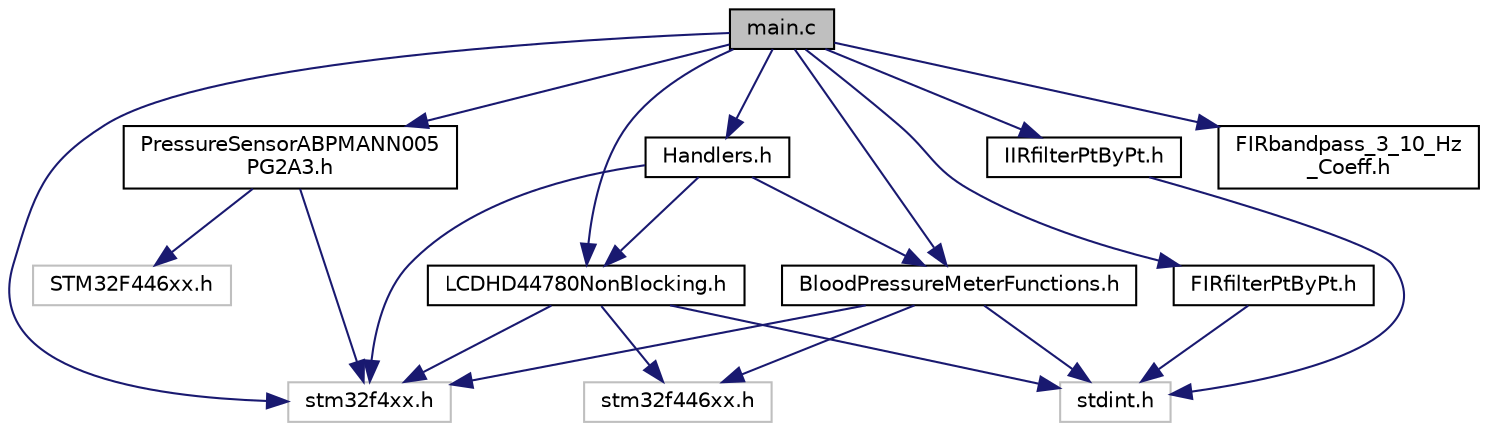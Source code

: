 digraph "main.c"
{
 // LATEX_PDF_SIZE
  edge [fontname="Helvetica",fontsize="10",labelfontname="Helvetica",labelfontsize="10"];
  node [fontname="Helvetica",fontsize="10",shape=record];
  Node0 [label="main.c",height=0.2,width=0.4,color="black", fillcolor="grey75", style="filled", fontcolor="black",tooltip=" "];
  Node0 -> Node1 [color="midnightblue",fontsize="10",style="solid",fontname="Helvetica"];
  Node1 [label="stm32f4xx.h",height=0.2,width=0.4,color="grey75", fillcolor="white", style="filled",tooltip=" "];
  Node0 -> Node2 [color="midnightblue",fontsize="10",style="solid",fontname="Helvetica"];
  Node2 [label="Handlers.h",height=0.2,width=0.4,color="black", fillcolor="white", style="filled",URL="$_handlers_8h.html",tooltip=" "];
  Node2 -> Node1 [color="midnightblue",fontsize="10",style="solid",fontname="Helvetica"];
  Node2 -> Node3 [color="midnightblue",fontsize="10",style="solid",fontname="Helvetica"];
  Node3 [label="LCDHD44780NonBlocking.h",height=0.2,width=0.4,color="black", fillcolor="white", style="filled",URL="$_l_c_d_h_d44780_non_blocking_8h.html",tooltip=" "];
  Node3 -> Node1 [color="midnightblue",fontsize="10",style="solid",fontname="Helvetica"];
  Node3 -> Node4 [color="midnightblue",fontsize="10",style="solid",fontname="Helvetica"];
  Node4 [label="stm32f446xx.h",height=0.2,width=0.4,color="grey75", fillcolor="white", style="filled",tooltip=" "];
  Node3 -> Node5 [color="midnightblue",fontsize="10",style="solid",fontname="Helvetica"];
  Node5 [label="stdint.h",height=0.2,width=0.4,color="grey75", fillcolor="white", style="filled",tooltip=" "];
  Node2 -> Node6 [color="midnightblue",fontsize="10",style="solid",fontname="Helvetica"];
  Node6 [label="BloodPressureMeterFunctions.h",height=0.2,width=0.4,color="black", fillcolor="white", style="filled",URL="$_blood_pressure_meter_functions_8h.html",tooltip=" "];
  Node6 -> Node1 [color="midnightblue",fontsize="10",style="solid",fontname="Helvetica"];
  Node6 -> Node4 [color="midnightblue",fontsize="10",style="solid",fontname="Helvetica"];
  Node6 -> Node5 [color="midnightblue",fontsize="10",style="solid",fontname="Helvetica"];
  Node0 -> Node3 [color="midnightblue",fontsize="10",style="solid",fontname="Helvetica"];
  Node0 -> Node6 [color="midnightblue",fontsize="10",style="solid",fontname="Helvetica"];
  Node0 -> Node7 [color="midnightblue",fontsize="10",style="solid",fontname="Helvetica"];
  Node7 [label="PressureSensorABPMANN005\lPG2A3.h",height=0.2,width=0.4,color="black", fillcolor="white", style="filled",URL="$_pressure_sensor_a_b_p_m_a_n_n005_p_g2_a3_8h.html",tooltip=" "];
  Node7 -> Node1 [color="midnightblue",fontsize="10",style="solid",fontname="Helvetica"];
  Node7 -> Node8 [color="midnightblue",fontsize="10",style="solid",fontname="Helvetica"];
  Node8 [label="STM32F446xx.h",height=0.2,width=0.4,color="grey75", fillcolor="white", style="filled",tooltip=" "];
  Node0 -> Node9 [color="midnightblue",fontsize="10",style="solid",fontname="Helvetica"];
  Node9 [label="FIRbandpass_3_10_Hz\l_Coeff.h",height=0.2,width=0.4,color="black", fillcolor="white", style="filled",URL="$_f_i_rbandpass__3__10___hz___coeff_8h.html",tooltip=" "];
  Node0 -> Node10 [color="midnightblue",fontsize="10",style="solid",fontname="Helvetica"];
  Node10 [label="FIRfilterPtByPt.h",height=0.2,width=0.4,color="black", fillcolor="white", style="filled",URL="$_f_i_rfilter_pt_by_pt_8h.html",tooltip=" "];
  Node10 -> Node5 [color="midnightblue",fontsize="10",style="solid",fontname="Helvetica"];
  Node0 -> Node11 [color="midnightblue",fontsize="10",style="solid",fontname="Helvetica"];
  Node11 [label="IIRfilterPtByPt.h",height=0.2,width=0.4,color="black", fillcolor="white", style="filled",URL="$_i_i_rfilter_pt_by_pt_8h.html",tooltip=" "];
  Node11 -> Node5 [color="midnightblue",fontsize="10",style="solid",fontname="Helvetica"];
}
